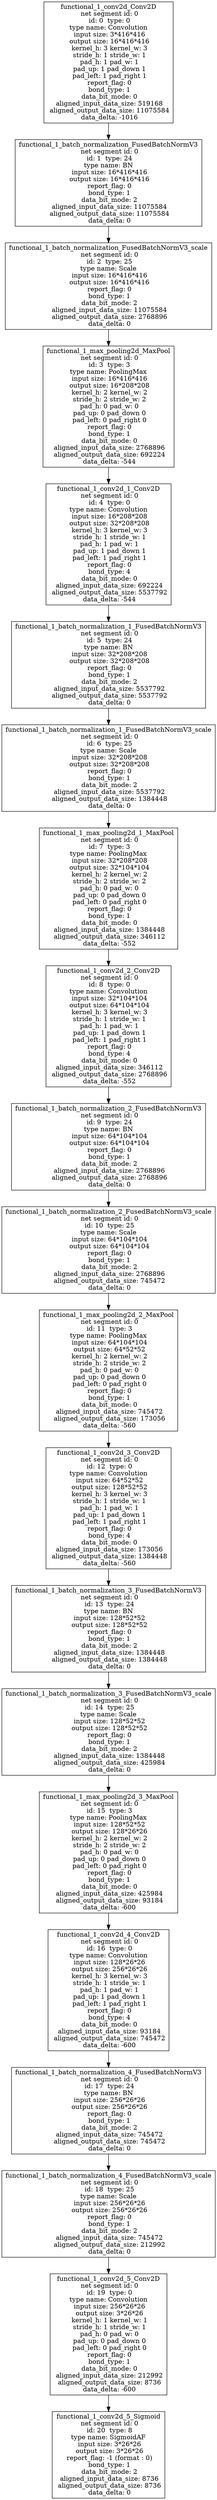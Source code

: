 digraph cnn_tree {
functional_1_conv2d_Conv2D [shape=box, label="functional_1_conv2d_Conv2D\n net segment id: 0\n id: 0  type: 0\ntype name: Convolution\n input size: 3*416*416\n output size: 16*416*416\n kernel_h: 3 kernel_w: 3\n stride_h: 1 stride_w: 1\n pad_h: 1 pad_w: 1\n pad_up: 1 pad_down 1\n pad_left: 1 pad_right 1\n report_flag: 0\n bond_type: 1\n data_bit_mode: 0\n aligned_input_data_size: 519168\n aligned_output_data_size: 11075584\n data_delta: -1016"];
functional_1_conv2d_Conv2D -> functional_1_batch_normalization_FusedBatchNormV3;
functional_1_batch_normalization_FusedBatchNormV3 [shape=box, label="functional_1_batch_normalization_FusedBatchNormV3\n net segment id: 0\n id: 1  type: 24\ntype name: BN\n input size: 16*416*416\n output size: 16*416*416\n report_flag: 0\n bond_type: 1\n data_bit_mode: 2\n aligned_input_data_size: 11075584\n aligned_output_data_size: 11075584\n data_delta: 0"];
functional_1_batch_normalization_FusedBatchNormV3 -> functional_1_batch_normalization_FusedBatchNormV3_scale;
functional_1_batch_normalization_FusedBatchNormV3_scale [shape=box, label="functional_1_batch_normalization_FusedBatchNormV3_scale\n net segment id: 0\n id: 2  type: 25\ntype name: Scale\n input size: 16*416*416\n output size: 16*416*416\n report_flag: 0\n bond_type: 1\n data_bit_mode: 2\n aligned_input_data_size: 11075584\n aligned_output_data_size: 2768896\n data_delta: 0"];
functional_1_batch_normalization_FusedBatchNormV3_scale -> functional_1_max_pooling2d_MaxPool;
functional_1_max_pooling2d_MaxPool [shape=box, label="functional_1_max_pooling2d_MaxPool\n net segment id: 0\n id: 3  type: 3\ntype name: PoolingMax\n input size: 16*416*416\n output size: 16*208*208\n kernel_h: 2 kernel_w: 2\n stride_h: 2 stride_w: 2\n pad_h: 0 pad_w: 0\n pad_up: 0 pad_down 0\n pad_left: 0 pad_right 0\n report_flag: 0\n bond_type: 1\n data_bit_mode: 0\n aligned_input_data_size: 2768896\n aligned_output_data_size: 692224\n data_delta: -544"];
functional_1_max_pooling2d_MaxPool -> functional_1_conv2d_1_Conv2D;
functional_1_conv2d_1_Conv2D [shape=box, label="functional_1_conv2d_1_Conv2D\n net segment id: 0\n id: 4  type: 0\ntype name: Convolution\n input size: 16*208*208\n output size: 32*208*208\n kernel_h: 3 kernel_w: 3\n stride_h: 1 stride_w: 1\n pad_h: 1 pad_w: 1\n pad_up: 1 pad_down 1\n pad_left: 1 pad_right 1\n report_flag: 0\n bond_type: 4\n data_bit_mode: 0\n aligned_input_data_size: 692224\n aligned_output_data_size: 5537792\n data_delta: -544"];
functional_1_conv2d_1_Conv2D -> functional_1_batch_normalization_1_FusedBatchNormV3;
functional_1_batch_normalization_1_FusedBatchNormV3 [shape=box, label="functional_1_batch_normalization_1_FusedBatchNormV3\n net segment id: 0\n id: 5  type: 24\ntype name: BN\n input size: 32*208*208\n output size: 32*208*208\n report_flag: 0\n bond_type: 1\n data_bit_mode: 2\n aligned_input_data_size: 5537792\n aligned_output_data_size: 5537792\n data_delta: 0"];
functional_1_batch_normalization_1_FusedBatchNormV3 -> functional_1_batch_normalization_1_FusedBatchNormV3_scale;
functional_1_batch_normalization_1_FusedBatchNormV3_scale [shape=box, label="functional_1_batch_normalization_1_FusedBatchNormV3_scale\n net segment id: 0\n id: 6  type: 25\ntype name: Scale\n input size: 32*208*208\n output size: 32*208*208\n report_flag: 0\n bond_type: 1\n data_bit_mode: 2\n aligned_input_data_size: 5537792\n aligned_output_data_size: 1384448\n data_delta: 0"];
functional_1_batch_normalization_1_FusedBatchNormV3_scale -> functional_1_max_pooling2d_1_MaxPool;
functional_1_max_pooling2d_1_MaxPool [shape=box, label="functional_1_max_pooling2d_1_MaxPool\n net segment id: 0\n id: 7  type: 3\ntype name: PoolingMax\n input size: 32*208*208\n output size: 32*104*104\n kernel_h: 2 kernel_w: 2\n stride_h: 2 stride_w: 2\n pad_h: 0 pad_w: 0\n pad_up: 0 pad_down 0\n pad_left: 0 pad_right 0\n report_flag: 0\n bond_type: 1\n data_bit_mode: 0\n aligned_input_data_size: 1384448\n aligned_output_data_size: 346112\n data_delta: -552"];
functional_1_max_pooling2d_1_MaxPool -> functional_1_conv2d_2_Conv2D;
functional_1_conv2d_2_Conv2D [shape=box, label="functional_1_conv2d_2_Conv2D\n net segment id: 0\n id: 8  type: 0\ntype name: Convolution\n input size: 32*104*104\n output size: 64*104*104\n kernel_h: 3 kernel_w: 3\n stride_h: 1 stride_w: 1\n pad_h: 1 pad_w: 1\n pad_up: 1 pad_down 1\n pad_left: 1 pad_right 1\n report_flag: 0\n bond_type: 4\n data_bit_mode: 0\n aligned_input_data_size: 346112\n aligned_output_data_size: 2768896\n data_delta: -552"];
functional_1_conv2d_2_Conv2D -> functional_1_batch_normalization_2_FusedBatchNormV3;
functional_1_batch_normalization_2_FusedBatchNormV3 [shape=box, label="functional_1_batch_normalization_2_FusedBatchNormV3\n net segment id: 0\n id: 9  type: 24\ntype name: BN\n input size: 64*104*104\n output size: 64*104*104\n report_flag: 0\n bond_type: 1\n data_bit_mode: 2\n aligned_input_data_size: 2768896\n aligned_output_data_size: 2768896\n data_delta: 0"];
functional_1_batch_normalization_2_FusedBatchNormV3 -> functional_1_batch_normalization_2_FusedBatchNormV3_scale;
functional_1_batch_normalization_2_FusedBatchNormV3_scale [shape=box, label="functional_1_batch_normalization_2_FusedBatchNormV3_scale\n net segment id: 0\n id: 10  type: 25\ntype name: Scale\n input size: 64*104*104\n output size: 64*104*104\n report_flag: 0\n bond_type: 1\n data_bit_mode: 2\n aligned_input_data_size: 2768896\n aligned_output_data_size: 745472\n data_delta: 0"];
functional_1_batch_normalization_2_FusedBatchNormV3_scale -> functional_1_max_pooling2d_2_MaxPool;
functional_1_max_pooling2d_2_MaxPool [shape=box, label="functional_1_max_pooling2d_2_MaxPool\n net segment id: 0\n id: 11  type: 3\ntype name: PoolingMax\n input size: 64*104*104\n output size: 64*52*52\n kernel_h: 2 kernel_w: 2\n stride_h: 2 stride_w: 2\n pad_h: 0 pad_w: 0\n pad_up: 0 pad_down 0\n pad_left: 0 pad_right 0\n report_flag: 0\n bond_type: 1\n data_bit_mode: 0\n aligned_input_data_size: 745472\n aligned_output_data_size: 173056\n data_delta: -560"];
functional_1_max_pooling2d_2_MaxPool -> functional_1_conv2d_3_Conv2D;
functional_1_conv2d_3_Conv2D [shape=box, label="functional_1_conv2d_3_Conv2D\n net segment id: 0\n id: 12  type: 0\ntype name: Convolution\n input size: 64*52*52\n output size: 128*52*52\n kernel_h: 3 kernel_w: 3\n stride_h: 1 stride_w: 1\n pad_h: 1 pad_w: 1\n pad_up: 1 pad_down 1\n pad_left: 1 pad_right 1\n report_flag: 0\n bond_type: 4\n data_bit_mode: 0\n aligned_input_data_size: 173056\n aligned_output_data_size: 1384448\n data_delta: -560"];
functional_1_conv2d_3_Conv2D -> functional_1_batch_normalization_3_FusedBatchNormV3;
functional_1_batch_normalization_3_FusedBatchNormV3 [shape=box, label="functional_1_batch_normalization_3_FusedBatchNormV3\n net segment id: 0\n id: 13  type: 24\ntype name: BN\n input size: 128*52*52\n output size: 128*52*52\n report_flag: 0\n bond_type: 1\n data_bit_mode: 2\n aligned_input_data_size: 1384448\n aligned_output_data_size: 1384448\n data_delta: 0"];
functional_1_batch_normalization_3_FusedBatchNormV3 -> functional_1_batch_normalization_3_FusedBatchNormV3_scale;
functional_1_batch_normalization_3_FusedBatchNormV3_scale [shape=box, label="functional_1_batch_normalization_3_FusedBatchNormV3_scale\n net segment id: 0\n id: 14  type: 25\ntype name: Scale\n input size: 128*52*52\n output size: 128*52*52\n report_flag: 0\n bond_type: 1\n data_bit_mode: 2\n aligned_input_data_size: 1384448\n aligned_output_data_size: 425984\n data_delta: 0"];
functional_1_batch_normalization_3_FusedBatchNormV3_scale -> functional_1_max_pooling2d_3_MaxPool;
functional_1_max_pooling2d_3_MaxPool [shape=box, label="functional_1_max_pooling2d_3_MaxPool\n net segment id: 0\n id: 15  type: 3\ntype name: PoolingMax\n input size: 128*52*52\n output size: 128*26*26\n kernel_h: 2 kernel_w: 2\n stride_h: 2 stride_w: 2\n pad_h: 0 pad_w: 0\n pad_up: 0 pad_down 0\n pad_left: 0 pad_right 0\n report_flag: 0\n bond_type: 1\n data_bit_mode: 0\n aligned_input_data_size: 425984\n aligned_output_data_size: 93184\n data_delta: -600"];
functional_1_max_pooling2d_3_MaxPool -> functional_1_conv2d_4_Conv2D;
functional_1_conv2d_4_Conv2D [shape=box, label="functional_1_conv2d_4_Conv2D\n net segment id: 0\n id: 16  type: 0\ntype name: Convolution\n input size: 128*26*26\n output size: 256*26*26\n kernel_h: 3 kernel_w: 3\n stride_h: 1 stride_w: 1\n pad_h: 1 pad_w: 1\n pad_up: 1 pad_down 1\n pad_left: 1 pad_right 1\n report_flag: 0\n bond_type: 4\n data_bit_mode: 0\n aligned_input_data_size: 93184\n aligned_output_data_size: 745472\n data_delta: -600"];
functional_1_conv2d_4_Conv2D -> functional_1_batch_normalization_4_FusedBatchNormV3;
functional_1_batch_normalization_4_FusedBatchNormV3 [shape=box, label="functional_1_batch_normalization_4_FusedBatchNormV3\n net segment id: 0\n id: 17  type: 24\ntype name: BN\n input size: 256*26*26\n output size: 256*26*26\n report_flag: 0\n bond_type: 1\n data_bit_mode: 2\n aligned_input_data_size: 745472\n aligned_output_data_size: 745472\n data_delta: 0"];
functional_1_batch_normalization_4_FusedBatchNormV3 -> functional_1_batch_normalization_4_FusedBatchNormV3_scale;
functional_1_batch_normalization_4_FusedBatchNormV3_scale [shape=box, label="functional_1_batch_normalization_4_FusedBatchNormV3_scale\n net segment id: 0\n id: 18  type: 25\ntype name: Scale\n input size: 256*26*26\n output size: 256*26*26\n report_flag: 0\n bond_type: 1\n data_bit_mode: 2\n aligned_input_data_size: 745472\n aligned_output_data_size: 212992\n data_delta: 0"];
functional_1_batch_normalization_4_FusedBatchNormV3_scale -> functional_1_conv2d_5_Conv2D;
functional_1_conv2d_5_Conv2D [shape=box, label="functional_1_conv2d_5_Conv2D\n net segment id: 0\n id: 19  type: 0\ntype name: Convolution\n input size: 256*26*26\n output size: 3*26*26\n kernel_h: 1 kernel_w: 1\n stride_h: 1 stride_w: 1\n pad_h: 0 pad_w: 0\n pad_up: 0 pad_down 0\n pad_left: 0 pad_right 0\n report_flag: 0\n bond_type: 1\n data_bit_mode: 0\n aligned_input_data_size: 212992\n aligned_output_data_size: 8736\n data_delta: -600"];
functional_1_conv2d_5_Conv2D -> functional_1_conv2d_5_Sigmoid;
functional_1_conv2d_5_Sigmoid [shape=box, label="functional_1_conv2d_5_Sigmoid\n net segment id: 0\n id: 20  type: 8\ntype name: SigmoidAF\n input size: 3*26*26\n output size: 3*26*26\n report_flag: -1 (format : 0)\n bond_type: 1\n data_bit_mode: 2\n aligned_input_data_size: 8736\n aligned_output_data_size: 8736\n data_delta: 0"];
}
